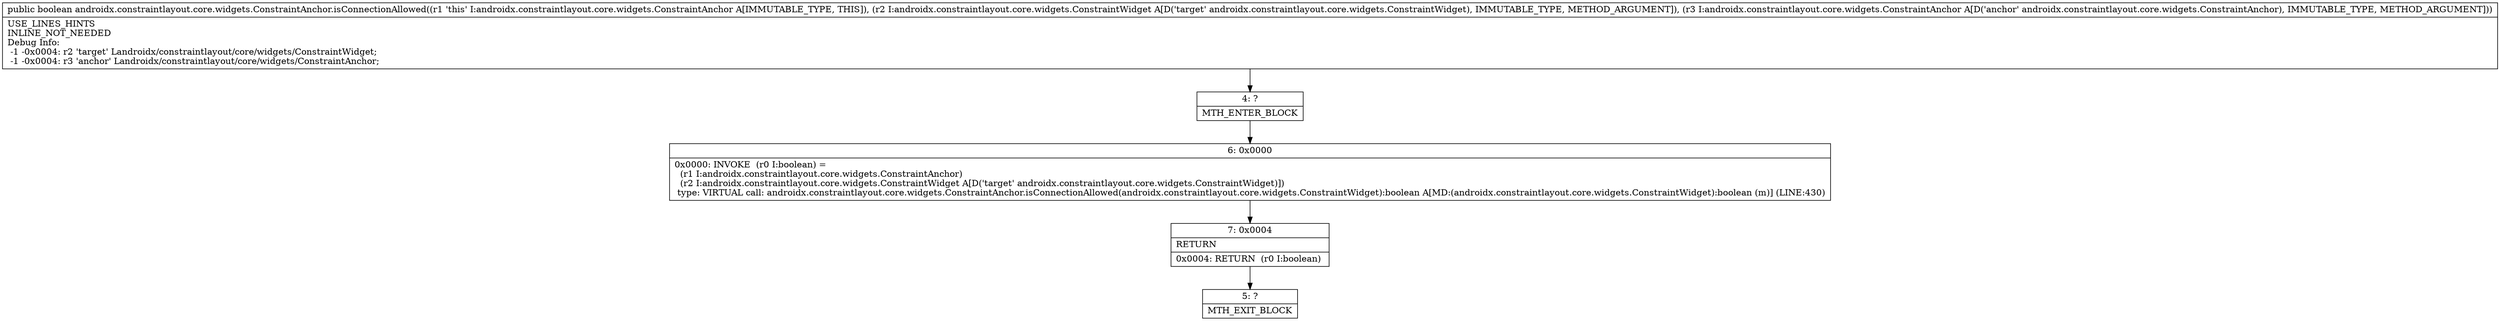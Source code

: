 digraph "CFG forandroidx.constraintlayout.core.widgets.ConstraintAnchor.isConnectionAllowed(Landroidx\/constraintlayout\/core\/widgets\/ConstraintWidget;Landroidx\/constraintlayout\/core\/widgets\/ConstraintAnchor;)Z" {
Node_4 [shape=record,label="{4\:\ ?|MTH_ENTER_BLOCK\l}"];
Node_6 [shape=record,label="{6\:\ 0x0000|0x0000: INVOKE  (r0 I:boolean) = \l  (r1 I:androidx.constraintlayout.core.widgets.ConstraintAnchor)\l  (r2 I:androidx.constraintlayout.core.widgets.ConstraintWidget A[D('target' androidx.constraintlayout.core.widgets.ConstraintWidget)])\l type: VIRTUAL call: androidx.constraintlayout.core.widgets.ConstraintAnchor.isConnectionAllowed(androidx.constraintlayout.core.widgets.ConstraintWidget):boolean A[MD:(androidx.constraintlayout.core.widgets.ConstraintWidget):boolean (m)] (LINE:430)\l}"];
Node_7 [shape=record,label="{7\:\ 0x0004|RETURN\l|0x0004: RETURN  (r0 I:boolean) \l}"];
Node_5 [shape=record,label="{5\:\ ?|MTH_EXIT_BLOCK\l}"];
MethodNode[shape=record,label="{public boolean androidx.constraintlayout.core.widgets.ConstraintAnchor.isConnectionAllowed((r1 'this' I:androidx.constraintlayout.core.widgets.ConstraintAnchor A[IMMUTABLE_TYPE, THIS]), (r2 I:androidx.constraintlayout.core.widgets.ConstraintWidget A[D('target' androidx.constraintlayout.core.widgets.ConstraintWidget), IMMUTABLE_TYPE, METHOD_ARGUMENT]), (r3 I:androidx.constraintlayout.core.widgets.ConstraintAnchor A[D('anchor' androidx.constraintlayout.core.widgets.ConstraintAnchor), IMMUTABLE_TYPE, METHOD_ARGUMENT]))  | USE_LINES_HINTS\lINLINE_NOT_NEEDED\lDebug Info:\l  \-1 \-0x0004: r2 'target' Landroidx\/constraintlayout\/core\/widgets\/ConstraintWidget;\l  \-1 \-0x0004: r3 'anchor' Landroidx\/constraintlayout\/core\/widgets\/ConstraintAnchor;\l}"];
MethodNode -> Node_4;Node_4 -> Node_6;
Node_6 -> Node_7;
Node_7 -> Node_5;
}

